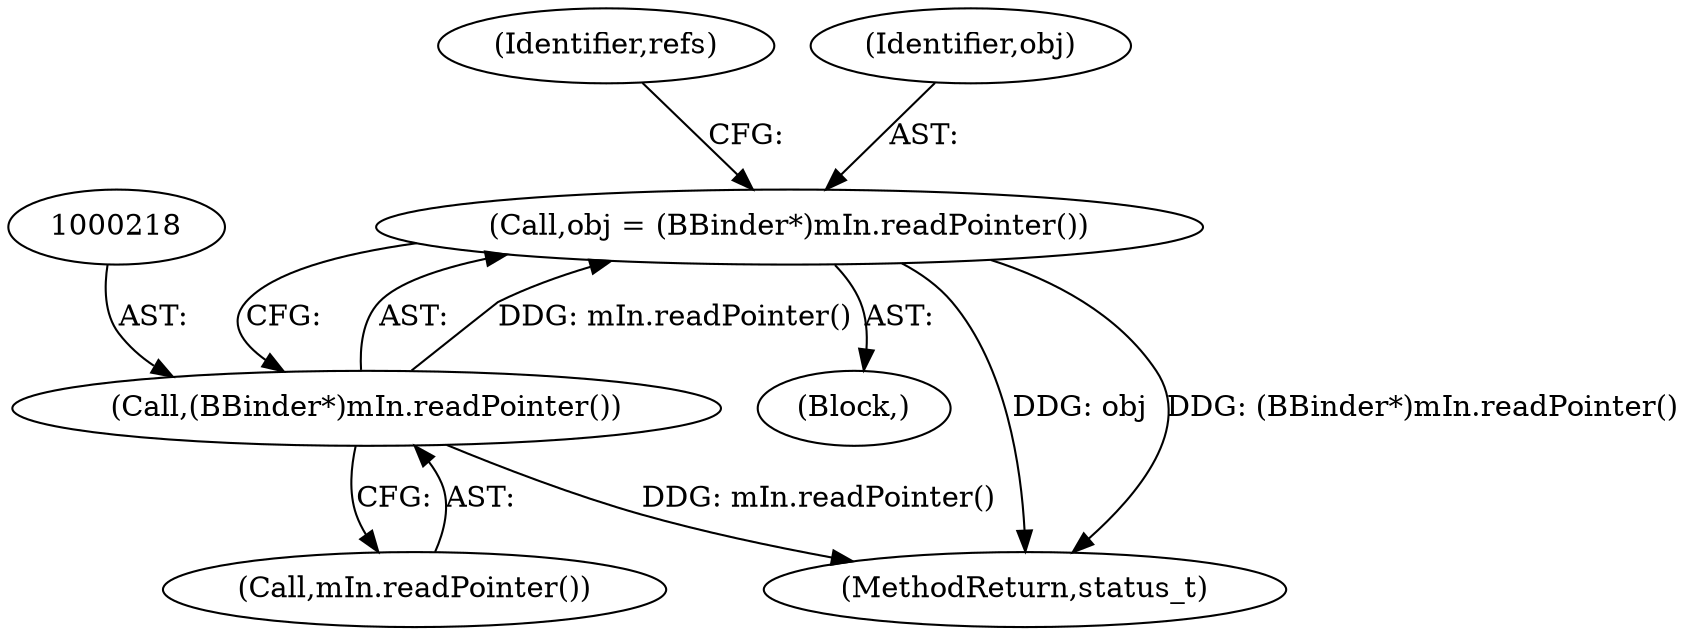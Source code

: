 digraph "0_Android_a59b827869a2ea04022dd225007f29af8d61837a@pointer" {
"1000215" [label="(Call,obj = (BBinder*)mIn.readPointer())"];
"1000217" [label="(Call,(BBinder*)mIn.readPointer())"];
"1000221" [label="(Identifier,refs)"];
"1000217" [label="(Call,(BBinder*)mIn.readPointer())"];
"1000113" [label="(Block,)"];
"1000585" [label="(MethodReturn,status_t)"];
"1000219" [label="(Call,mIn.readPointer())"];
"1000215" [label="(Call,obj = (BBinder*)mIn.readPointer())"];
"1000216" [label="(Identifier,obj)"];
"1000215" -> "1000113"  [label="AST: "];
"1000215" -> "1000217"  [label="CFG: "];
"1000216" -> "1000215"  [label="AST: "];
"1000217" -> "1000215"  [label="AST: "];
"1000221" -> "1000215"  [label="CFG: "];
"1000215" -> "1000585"  [label="DDG: obj"];
"1000215" -> "1000585"  [label="DDG: (BBinder*)mIn.readPointer()"];
"1000217" -> "1000215"  [label="DDG: mIn.readPointer()"];
"1000217" -> "1000219"  [label="CFG: "];
"1000218" -> "1000217"  [label="AST: "];
"1000219" -> "1000217"  [label="AST: "];
"1000217" -> "1000585"  [label="DDG: mIn.readPointer()"];
}
